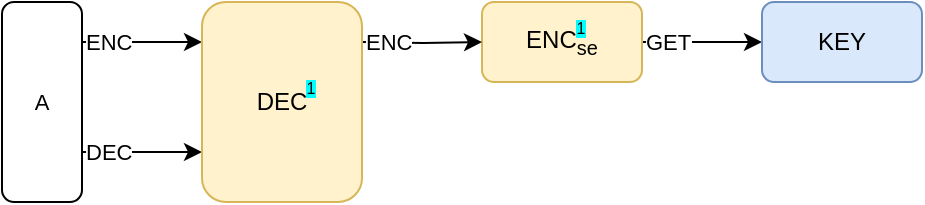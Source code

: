 <mxfile version="12.7.4" type="device"><diagram id="xJSIGuNxlJO1YPHD9Vcm" name="Page-1"><mxGraphModel dx="596" dy="427" grid="1" gridSize="10" guides="1" tooltips="1" connect="1" arrows="1" fold="1" page="1" pageScale="1" pageWidth="1654" pageHeight="1169" math="0" shadow="0"><root><mxCell id="0"/><mxCell id="1" parent="0"/><mxCell id="zPIuAUTArbj21rFynpwa-102" value="&lt;font color=&quot;#000000&quot;&gt;A&lt;/font&gt;" style="rounded=1;whiteSpace=wrap;html=1;labelBackgroundColor=none;fontSize=11;fontColor=#3333FF;" parent="1" vertex="1"><mxGeometry x="60" y="160" width="40" height="100" as="geometry"/></mxCell><mxCell id="zPIuAUTArbj21rFynpwa-110" value="ENC" style="edgeStyle=orthogonalEdgeStyle;rounded=1;orthogonalLoop=1;jettySize=auto;html=1;strokeColor=#000000;fontSize=11;fontColor=#000000;align=left;" parent="1" edge="1"><mxGeometry x="0.003" y="30" relative="1" as="geometry"><mxPoint x="100" y="180" as="sourcePoint"/><mxPoint x="-30" y="30" as="offset"/><mxPoint x="160" y="180" as="targetPoint"/></mxGeometry></mxCell><mxCell id="7uutg32XrtazD81T0B-8-2" value="GET" style="edgeStyle=orthogonalEdgeStyle;rounded=0;orthogonalLoop=1;jettySize=auto;html=1;exitX=1;exitY=0.5;exitDx=0;exitDy=0;align=left;" edge="1" parent="1" source="zPIuAUTArbj21rFynpwa-103" target="7uutg32XrtazD81T0B-8-1"><mxGeometry x="-1" relative="1" as="geometry"><mxPoint as="offset"/></mxGeometry></mxCell><mxCell id="zPIuAUTArbj21rFynpwa-103" value="ENC&lt;sub&gt;se&lt;/sub&gt;" style="rounded=1;whiteSpace=wrap;html=1;fillColor=#fff2cc;strokeColor=#d6b656;" parent="1" vertex="1"><mxGeometry x="300" y="160" width="80" height="40" as="geometry"/></mxCell><mxCell id="vCYKrViYTbe_JkMEA-nA-15" value="&lt;span style=&quot;font-size: 8px ; background-color: rgb(0 , 255 , 255)&quot;&gt;1&lt;/span&gt;" style="text;html=1;align=center;verticalAlign=middle;resizable=0;points=[];;autosize=1;labelBackgroundColor=none;" parent="1" vertex="1"><mxGeometry x="339" y="162" width="20" height="20" as="geometry"/></mxCell><mxCell id="4HKKvNOfzjFkndzJGPI1-4" value="DEC" style="edgeStyle=orthogonalEdgeStyle;rounded=1;orthogonalLoop=1;jettySize=auto;html=1;exitX=1;exitY=0.75;exitDx=0;exitDy=0;entryX=0;entryY=0.75;entryDx=0;entryDy=0;align=left;" parent="1" target="4HKKvNOfzjFkndzJGPI1-1" edge="1" source="zPIuAUTArbj21rFynpwa-102"><mxGeometry x="-1" relative="1" as="geometry"><mxPoint x="100" y="219" as="sourcePoint"/><mxPoint as="offset"/></mxGeometry></mxCell><mxCell id="7uutg32XrtazD81T0B-8-3" value="ENC" style="edgeStyle=orthogonalEdgeStyle;rounded=0;orthogonalLoop=1;jettySize=auto;html=1;entryX=0;entryY=0.5;entryDx=0;entryDy=0;fontColor=#000000;align=left;" edge="1" parent="1" target="zPIuAUTArbj21rFynpwa-103"><mxGeometry x="-1" relative="1" as="geometry"><mxPoint x="240" y="180" as="sourcePoint"/><mxPoint as="offset"/></mxGeometry></mxCell><mxCell id="4HKKvNOfzjFkndzJGPI1-1" value="DEC" style="rounded=1;whiteSpace=wrap;html=1;fillColor=#fff2cc;strokeColor=#d6b656;" parent="1" vertex="1"><mxGeometry x="160" y="160" width="80" height="100" as="geometry"/></mxCell><mxCell id="4HKKvNOfzjFkndzJGPI1-2" value="&lt;font style=&quot;background-color: rgb(0 , 255 , 255) ; font-size: 8px&quot;&gt;1&lt;/font&gt;" style="text;html=1;align=center;verticalAlign=middle;resizable=0;points=[];;autosize=1;" parent="1" vertex="1"><mxGeometry x="204" y="192" width="20" height="20" as="geometry"/></mxCell><mxCell id="7uutg32XrtazD81T0B-8-1" value="KEY" style="rounded=1;whiteSpace=wrap;html=1;fillColor=#dae8fc;strokeColor=#6c8ebf;" vertex="1" parent="1"><mxGeometry x="440" y="160" width="80" height="40" as="geometry"/></mxCell></root></mxGraphModel></diagram></mxfile>